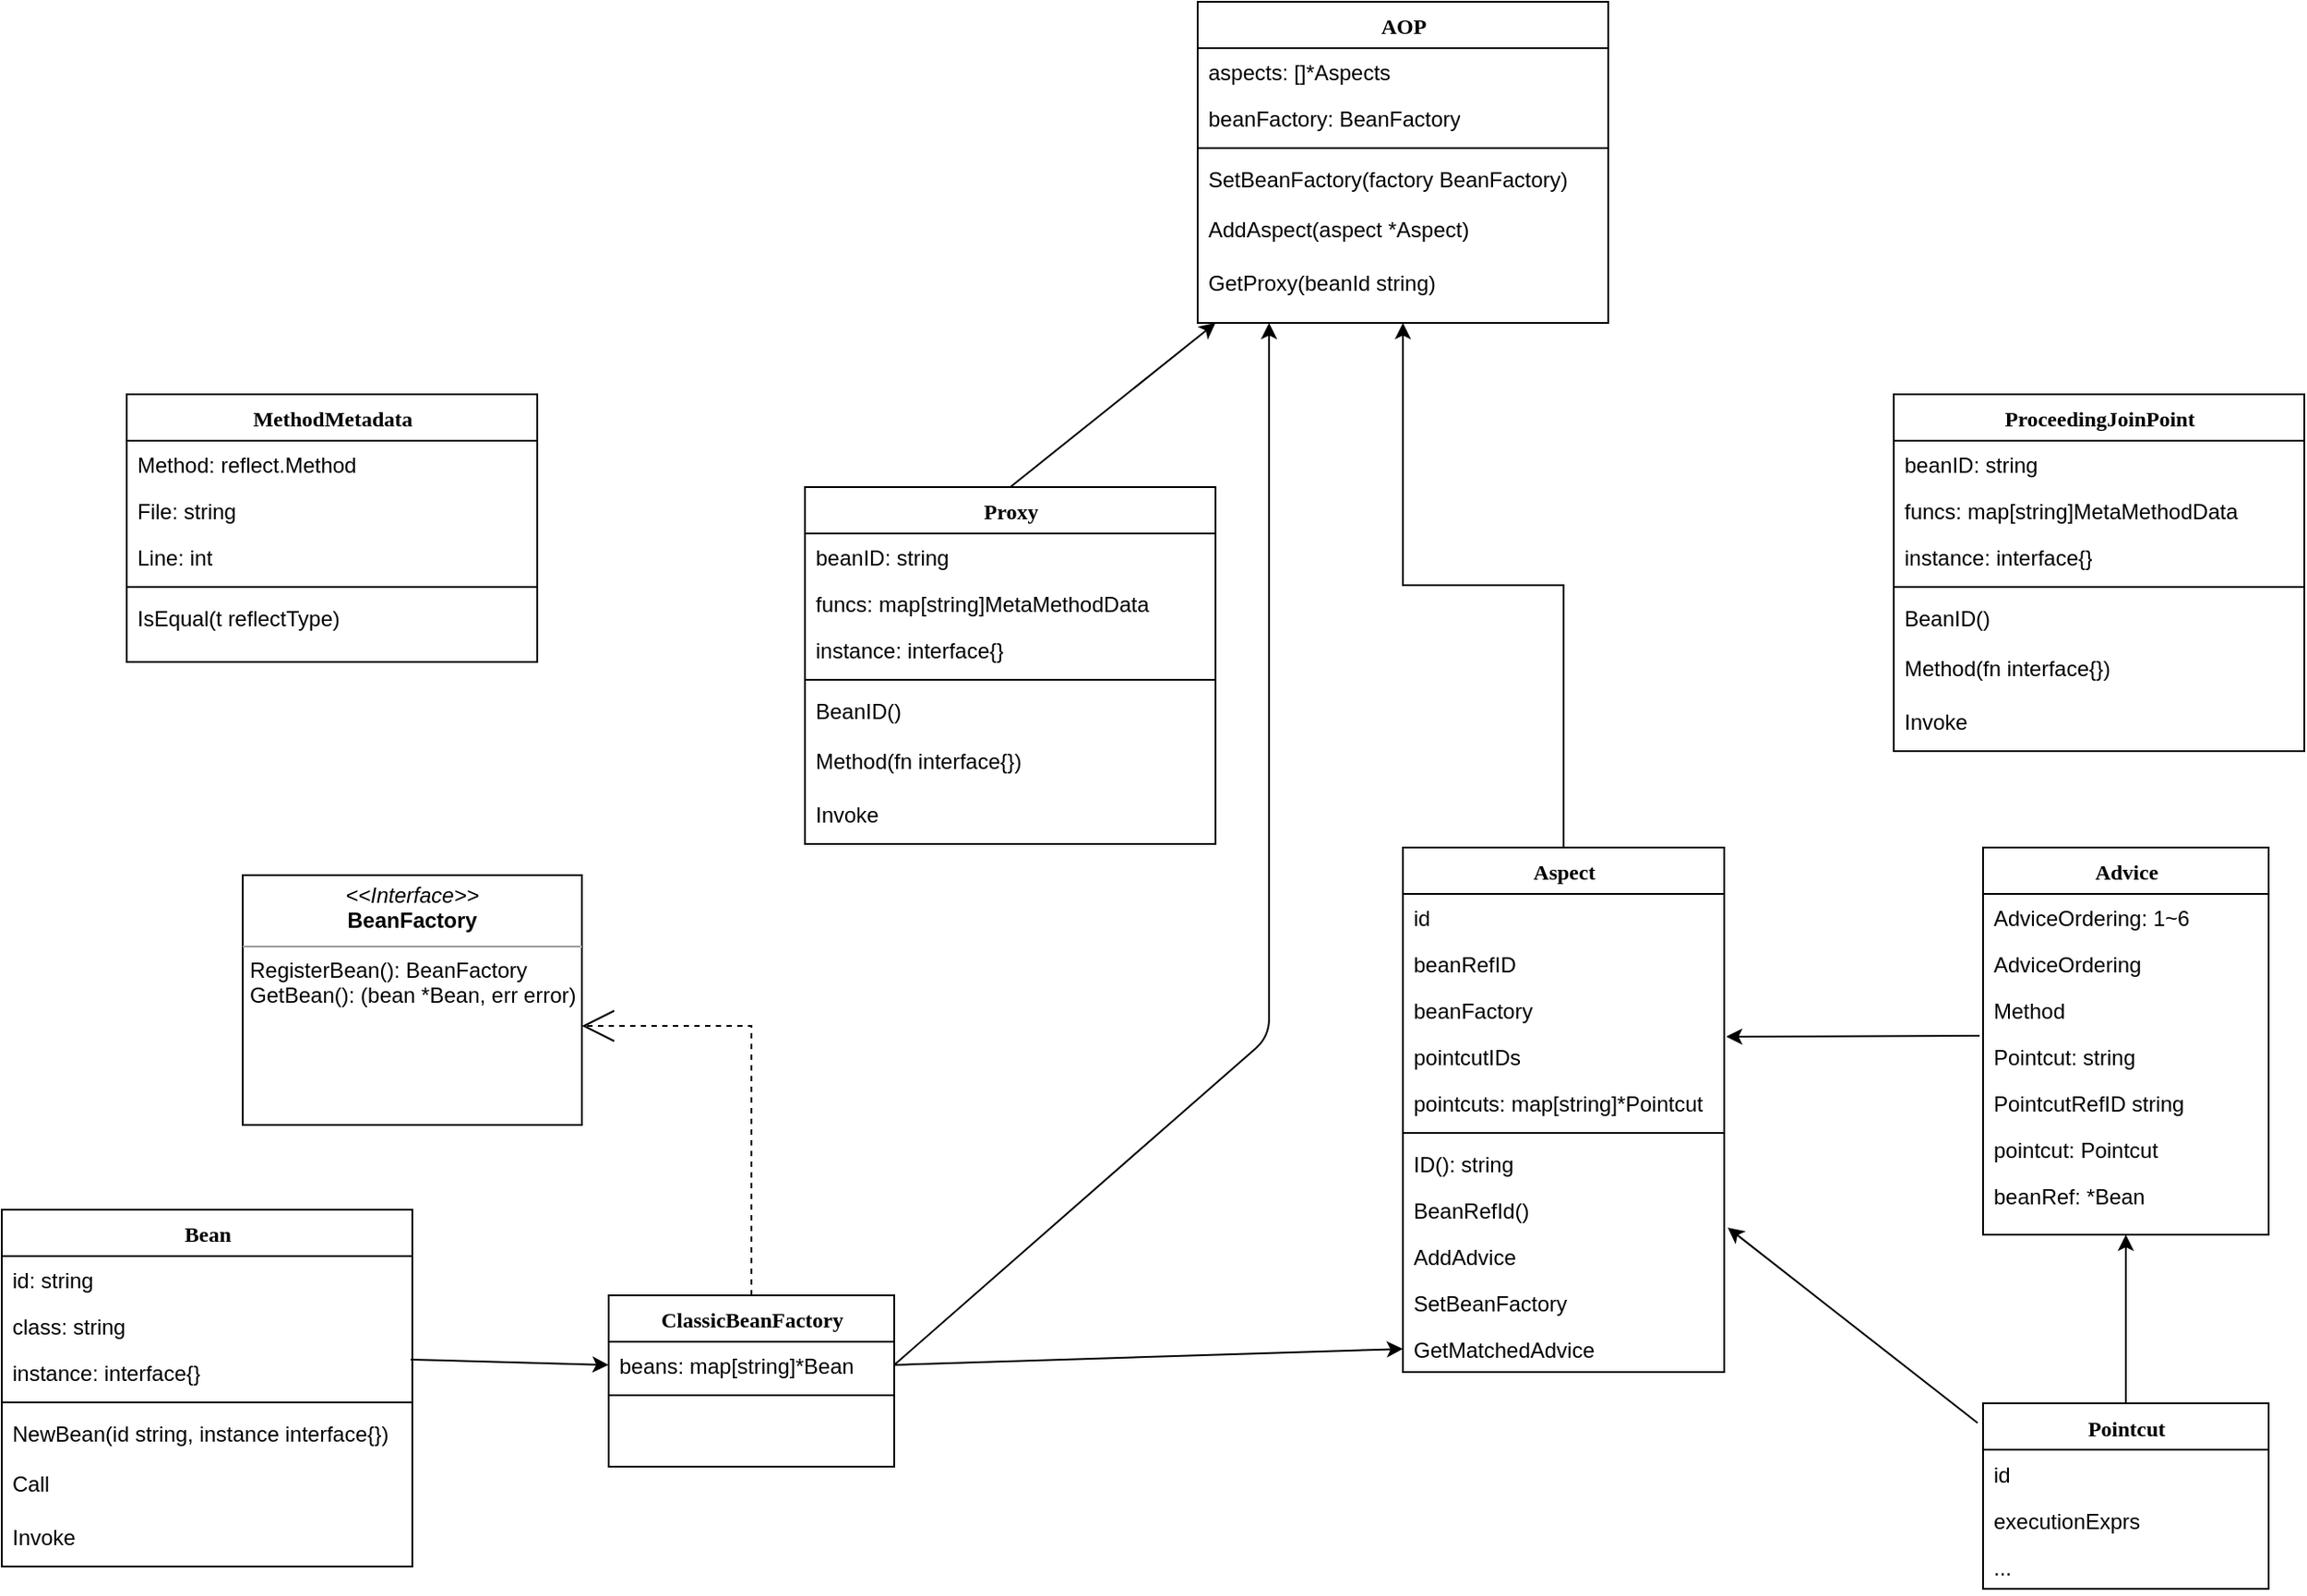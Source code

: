 <mxfile version="11.1.4" type="github"><diagram name="Page-1" id="b520641d-4fe3-3701-9064-5fc419738815"><mxGraphModel dx="1426" dy="922" grid="1" gridSize="10" guides="1" tooltips="1" connect="1" arrows="1" fold="1" page="1" pageScale="1" pageWidth="1100" pageHeight="850" background="#ffffff" math="0" shadow="0"><root><mxCell id="0"/><mxCell id="1" parent="0"/><mxCell id="QZJ3DapVXhpIZBG9q9-W-2" style="edgeStyle=orthogonalEdgeStyle;rounded=0;html=1;dashed=1;labelBackgroundColor=none;startArrow=none;startFill=0;startSize=8;endArrow=open;endFill=0;endSize=16;fontFamily=Verdana;fontSize=12;" parent="1" source="QZJ3DapVXhpIZBG9q9-W-3" target="QZJ3DapVXhpIZBG9q9-W-54" edge="1"><mxGeometry relative="1" as="geometry"><Array as="points"><mxPoint x="240" y="934"/></Array></mxGeometry></mxCell><mxCell id="QZJ3DapVXhpIZBG9q9-W-3" value="ClassicBeanFactory" style="swimlane;html=1;fontStyle=1;align=center;verticalAlign=top;childLayout=stackLayout;horizontal=1;startSize=26;horizontalStack=0;resizeParent=1;resizeLast=0;collapsible=1;marginBottom=0;swimlaneFillColor=#ffffff;rounded=0;shadow=0;comic=0;labelBackgroundColor=none;strokeColor=#000000;strokeWidth=1;fillColor=none;fontFamily=Verdana;fontSize=12;fontColor=#000000;" parent="1" vertex="1"><mxGeometry x="350" y="1085" width="160" height="96" as="geometry"/></mxCell><mxCell id="QZJ3DapVXhpIZBG9q9-W-4" value="beans: map[string]*Bean" style="text;html=1;strokeColor=none;fillColor=none;align=left;verticalAlign=top;spacingLeft=4;spacingRight=4;whiteSpace=wrap;overflow=hidden;rotatable=0;points=[[0,0.5],[1,0.5]];portConstraint=eastwest;" parent="QZJ3DapVXhpIZBG9q9-W-3" vertex="1"><mxGeometry y="26" width="160" height="26" as="geometry"/></mxCell><mxCell id="QZJ3DapVXhpIZBG9q9-W-7" value="" style="line;html=1;strokeWidth=1;fillColor=none;align=left;verticalAlign=middle;spacingTop=-1;spacingLeft=3;spacingRight=3;rotatable=0;labelPosition=right;points=[];portConstraint=eastwest;" parent="QZJ3DapVXhpIZBG9q9-W-3" vertex="1"><mxGeometry y="52" width="160" height="8" as="geometry"/></mxCell><mxCell id="QZJ3DapVXhpIZBG9q9-W-9" value="Bean" style="swimlane;html=1;fontStyle=1;align=center;verticalAlign=top;childLayout=stackLayout;horizontal=1;startSize=26;horizontalStack=0;resizeParent=1;resizeLast=0;collapsible=1;marginBottom=0;swimlaneFillColor=#ffffff;rounded=0;shadow=0;comic=0;labelBackgroundColor=none;strokeColor=#000000;strokeWidth=1;fillColor=none;fontFamily=Verdana;fontSize=12;fontColor=#000000;" parent="1" vertex="1"><mxGeometry x="10" y="1037" width="230" height="200" as="geometry"/></mxCell><mxCell id="QZJ3DapVXhpIZBG9q9-W-10" value="id: string" style="text;html=1;strokeColor=none;fillColor=none;align=left;verticalAlign=top;spacingLeft=4;spacingRight=4;whiteSpace=wrap;overflow=hidden;rotatable=0;points=[[0,0.5],[1,0.5]];portConstraint=eastwest;" parent="QZJ3DapVXhpIZBG9q9-W-9" vertex="1"><mxGeometry y="26" width="230" height="26" as="geometry"/></mxCell><mxCell id="QZJ3DapVXhpIZBG9q9-W-11" value="class: string" style="text;html=1;strokeColor=none;fillColor=none;align=left;verticalAlign=top;spacingLeft=4;spacingRight=4;whiteSpace=wrap;overflow=hidden;rotatable=0;points=[[0,0.5],[1,0.5]];portConstraint=eastwest;" parent="QZJ3DapVXhpIZBG9q9-W-9" vertex="1"><mxGeometry y="52" width="230" height="26" as="geometry"/></mxCell><mxCell id="QZJ3DapVXhpIZBG9q9-W-55" value="instance: interface{}" style="text;html=1;strokeColor=none;fillColor=none;align=left;verticalAlign=top;spacingLeft=4;spacingRight=4;whiteSpace=wrap;overflow=hidden;rotatable=0;points=[[0,0.5],[1,0.5]];portConstraint=eastwest;" parent="QZJ3DapVXhpIZBG9q9-W-9" vertex="1"><mxGeometry y="78" width="230" height="26" as="geometry"/></mxCell><mxCell id="QZJ3DapVXhpIZBG9q9-W-12" value="" style="line;html=1;strokeWidth=1;fillColor=none;align=left;verticalAlign=middle;spacingTop=-1;spacingLeft=3;spacingRight=3;rotatable=0;labelPosition=right;points=[];portConstraint=eastwest;" parent="QZJ3DapVXhpIZBG9q9-W-9" vertex="1"><mxGeometry y="104" width="230" height="8" as="geometry"/></mxCell><mxCell id="QZJ3DapVXhpIZBG9q9-W-62" value="NewBean(id string, instance interface{})" style="text;html=1;strokeColor=none;fillColor=none;align=left;verticalAlign=top;spacingLeft=4;spacingRight=4;whiteSpace=wrap;overflow=hidden;rotatable=0;points=[[0,0.5],[1,0.5]];portConstraint=eastwest;" parent="QZJ3DapVXhpIZBG9q9-W-9" vertex="1"><mxGeometry y="112" width="230" height="28" as="geometry"/></mxCell><mxCell id="QZJ3DapVXhpIZBG9q9-W-63" value="Call" style="text;html=1;strokeColor=none;fillColor=none;align=left;verticalAlign=top;spacingLeft=4;spacingRight=4;whiteSpace=wrap;overflow=hidden;rotatable=0;points=[[0,0.5],[1,0.5]];portConstraint=eastwest;" parent="QZJ3DapVXhpIZBG9q9-W-9" vertex="1"><mxGeometry y="140" width="230" height="30" as="geometry"/></mxCell><mxCell id="QZJ3DapVXhpIZBG9q9-W-60" value="Invoke" style="text;html=1;strokeColor=none;fillColor=none;align=left;verticalAlign=top;spacingLeft=4;spacingRight=4;whiteSpace=wrap;overflow=hidden;rotatable=0;points=[[0,0.5],[1,0.5]];portConstraint=eastwest;" parent="QZJ3DapVXhpIZBG9q9-W-9" vertex="1"><mxGeometry y="170" width="230" height="30" as="geometry"/></mxCell><mxCell id="QZJ3DapVXhpIZBG9q9-W-151" value="" style="edgeStyle=orthogonalEdgeStyle;rounded=0;orthogonalLoop=1;jettySize=auto;html=1;entryX=0.5;entryY=1;entryDx=0;entryDy=0;" parent="1" source="QZJ3DapVXhpIZBG9q9-W-36" target="QZJ3DapVXhpIZBG9q9-W-122" edge="1"><mxGeometry relative="1" as="geometry"><mxPoint x="890" y="670" as="targetPoint"/></mxGeometry></mxCell><mxCell id="QZJ3DapVXhpIZBG9q9-W-36" value="Aspect" style="swimlane;html=1;fontStyle=1;align=center;verticalAlign=top;childLayout=stackLayout;horizontal=1;startSize=26;horizontalStack=0;resizeParent=1;resizeLast=0;collapsible=1;marginBottom=0;swimlaneFillColor=#ffffff;rounded=0;shadow=0;comic=0;labelBackgroundColor=none;strokeColor=#000000;strokeWidth=1;fillColor=none;fontFamily=Verdana;fontSize=12;fontColor=#000000;" parent="1" vertex="1"><mxGeometry x="795" y="834" width="180" height="294" as="geometry"/></mxCell><mxCell id="QZJ3DapVXhpIZBG9q9-W-37" value="id" style="text;html=1;strokeColor=none;fillColor=none;align=left;verticalAlign=top;spacingLeft=4;spacingRight=4;whiteSpace=wrap;overflow=hidden;rotatable=0;points=[[0,0.5],[1,0.5]];portConstraint=eastwest;" parent="QZJ3DapVXhpIZBG9q9-W-36" vertex="1"><mxGeometry y="26" width="180" height="26" as="geometry"/></mxCell><mxCell id="QZJ3DapVXhpIZBG9q9-W-69" value="beanRefID" style="text;html=1;strokeColor=none;fillColor=none;align=left;verticalAlign=top;spacingLeft=4;spacingRight=4;whiteSpace=wrap;overflow=hidden;rotatable=0;points=[[0,0.5],[1,0.5]];portConstraint=eastwest;" parent="QZJ3DapVXhpIZBG9q9-W-36" vertex="1"><mxGeometry y="52" width="180" height="26" as="geometry"/></mxCell><mxCell id="QZJ3DapVXhpIZBG9q9-W-70" value="beanFactory" style="text;html=1;strokeColor=none;fillColor=none;align=left;verticalAlign=top;spacingLeft=4;spacingRight=4;whiteSpace=wrap;overflow=hidden;rotatable=0;points=[[0,0.5],[1,0.5]];portConstraint=eastwest;" parent="QZJ3DapVXhpIZBG9q9-W-36" vertex="1"><mxGeometry y="78" width="180" height="26" as="geometry"/></mxCell><mxCell id="QZJ3DapVXhpIZBG9q9-W-71" value="pointcutIDs" style="text;html=1;strokeColor=none;fillColor=none;align=left;verticalAlign=top;spacingLeft=4;spacingRight=4;whiteSpace=wrap;overflow=hidden;rotatable=0;points=[[0,0.5],[1,0.5]];portConstraint=eastwest;" parent="QZJ3DapVXhpIZBG9q9-W-36" vertex="1"><mxGeometry y="104" width="180" height="26" as="geometry"/></mxCell><mxCell id="QZJ3DapVXhpIZBG9q9-W-38" value="pointcuts: map[string]*Pointcut" style="text;html=1;strokeColor=none;fillColor=none;align=left;verticalAlign=top;spacingLeft=4;spacingRight=4;whiteSpace=wrap;overflow=hidden;rotatable=0;points=[[0,0.5],[1,0.5]];portConstraint=eastwest;" parent="QZJ3DapVXhpIZBG9q9-W-36" vertex="1"><mxGeometry y="130" width="180" height="26" as="geometry"/></mxCell><mxCell id="QZJ3DapVXhpIZBG9q9-W-39" value="" style="line;html=1;strokeWidth=1;fillColor=none;align=left;verticalAlign=middle;spacingTop=-1;spacingLeft=3;spacingRight=3;rotatable=0;labelPosition=right;points=[];portConstraint=eastwest;" parent="QZJ3DapVXhpIZBG9q9-W-36" vertex="1"><mxGeometry y="156" width="180" height="8" as="geometry"/></mxCell><mxCell id="QZJ3DapVXhpIZBG9q9-W-40" value="ID(): string" style="text;html=1;strokeColor=none;fillColor=none;align=left;verticalAlign=top;spacingLeft=4;spacingRight=4;whiteSpace=wrap;overflow=hidden;rotatable=0;points=[[0,0.5],[1,0.5]];portConstraint=eastwest;" parent="QZJ3DapVXhpIZBG9q9-W-36" vertex="1"><mxGeometry y="164" width="180" height="26" as="geometry"/></mxCell><mxCell id="QZJ3DapVXhpIZBG9q9-W-72" value="BeanRefId()&lt;br&gt;" style="text;html=1;strokeColor=none;fillColor=none;align=left;verticalAlign=top;spacingLeft=4;spacingRight=4;whiteSpace=wrap;overflow=hidden;rotatable=0;points=[[0,0.5],[1,0.5]];portConstraint=eastwest;" parent="QZJ3DapVXhpIZBG9q9-W-36" vertex="1"><mxGeometry y="190" width="180" height="26" as="geometry"/></mxCell><mxCell id="QZJ3DapVXhpIZBG9q9-W-73" value="AddAdvice" style="text;html=1;strokeColor=none;fillColor=none;align=left;verticalAlign=top;spacingLeft=4;spacingRight=4;whiteSpace=wrap;overflow=hidden;rotatable=0;points=[[0,0.5],[1,0.5]];portConstraint=eastwest;" parent="QZJ3DapVXhpIZBG9q9-W-36" vertex="1"><mxGeometry y="216" width="180" height="26" as="geometry"/></mxCell><mxCell id="QZJ3DapVXhpIZBG9q9-W-74" value="SetBeanFactory" style="text;html=1;strokeColor=none;fillColor=none;align=left;verticalAlign=top;spacingLeft=4;spacingRight=4;whiteSpace=wrap;overflow=hidden;rotatable=0;points=[[0,0.5],[1,0.5]];portConstraint=eastwest;" parent="QZJ3DapVXhpIZBG9q9-W-36" vertex="1"><mxGeometry y="242" width="180" height="26" as="geometry"/></mxCell><mxCell id="QZJ3DapVXhpIZBG9q9-W-41" value="GetMatchedAdvice" style="text;html=1;strokeColor=none;fillColor=none;align=left;verticalAlign=top;spacingLeft=4;spacingRight=4;whiteSpace=wrap;overflow=hidden;rotatable=0;points=[[0,0.5],[1,0.5]];portConstraint=eastwest;" parent="QZJ3DapVXhpIZBG9q9-W-36" vertex="1"><mxGeometry y="268" width="180" height="26" as="geometry"/></mxCell><mxCell id="QZJ3DapVXhpIZBG9q9-W-42" value="Advice" style="swimlane;html=1;fontStyle=1;align=center;verticalAlign=top;childLayout=stackLayout;horizontal=1;startSize=26;horizontalStack=0;resizeParent=1;resizeLast=0;collapsible=1;marginBottom=0;swimlaneFillColor=#ffffff;rounded=0;shadow=0;comic=0;labelBackgroundColor=none;strokeColor=#000000;strokeWidth=1;fillColor=none;fontFamily=Verdana;fontSize=12;fontColor=#000000;" parent="1" vertex="1"><mxGeometry x="1120" y="834" width="160" height="217" as="geometry"/></mxCell><mxCell id="QZJ3DapVXhpIZBG9q9-W-43" value="AdviceOrdering: 1~6" style="text;html=1;strokeColor=none;fillColor=none;align=left;verticalAlign=top;spacingLeft=4;spacingRight=4;whiteSpace=wrap;overflow=hidden;rotatable=0;points=[[0,0.5],[1,0.5]];portConstraint=eastwest;" parent="QZJ3DapVXhpIZBG9q9-W-42" vertex="1"><mxGeometry y="26" width="160" height="26" as="geometry"/></mxCell><mxCell id="QZJ3DapVXhpIZBG9q9-W-44" value="AdviceOrdering" style="text;html=1;strokeColor=none;fillColor=none;align=left;verticalAlign=top;spacingLeft=4;spacingRight=4;whiteSpace=wrap;overflow=hidden;rotatable=0;points=[[0,0.5],[1,0.5]];portConstraint=eastwest;" parent="QZJ3DapVXhpIZBG9q9-W-42" vertex="1"><mxGeometry y="52" width="160" height="26" as="geometry"/></mxCell><mxCell id="QZJ3DapVXhpIZBG9q9-W-78" value="Method" style="text;html=1;strokeColor=none;fillColor=none;align=left;verticalAlign=top;spacingLeft=4;spacingRight=4;whiteSpace=wrap;overflow=hidden;rotatable=0;points=[[0,0.5],[1,0.5]];portConstraint=eastwest;" parent="QZJ3DapVXhpIZBG9q9-W-42" vertex="1"><mxGeometry y="78" width="160" height="26" as="geometry"/></mxCell><mxCell id="QZJ3DapVXhpIZBG9q9-W-79" value="Pointcut: string" style="text;html=1;strokeColor=none;fillColor=none;align=left;verticalAlign=top;spacingLeft=4;spacingRight=4;whiteSpace=wrap;overflow=hidden;rotatable=0;points=[[0,0.5],[1,0.5]];portConstraint=eastwest;" parent="QZJ3DapVXhpIZBG9q9-W-42" vertex="1"><mxGeometry y="104" width="160" height="26" as="geometry"/></mxCell><mxCell id="QZJ3DapVXhpIZBG9q9-W-80" value="PointcutRefID string" style="text;html=1;strokeColor=none;fillColor=none;align=left;verticalAlign=top;spacingLeft=4;spacingRight=4;whiteSpace=wrap;overflow=hidden;rotatable=0;points=[[0,0.5],[1,0.5]];portConstraint=eastwest;" parent="QZJ3DapVXhpIZBG9q9-W-42" vertex="1"><mxGeometry y="130" width="160" height="26" as="geometry"/></mxCell><mxCell id="QZJ3DapVXhpIZBG9q9-W-83" value="pointcut: Pointcut" style="text;html=1;strokeColor=none;fillColor=none;align=left;verticalAlign=top;spacingLeft=4;spacingRight=4;whiteSpace=wrap;overflow=hidden;rotatable=0;points=[[0,0.5],[1,0.5]];portConstraint=eastwest;" parent="QZJ3DapVXhpIZBG9q9-W-42" vertex="1"><mxGeometry y="156" width="160" height="26" as="geometry"/></mxCell><mxCell id="QZJ3DapVXhpIZBG9q9-W-81" value="beanRef: *Bean" style="text;html=1;strokeColor=none;fillColor=none;align=left;verticalAlign=top;spacingLeft=4;spacingRight=4;whiteSpace=wrap;overflow=hidden;rotatable=0;points=[[0,0.5],[1,0.5]];portConstraint=eastwest;" parent="QZJ3DapVXhpIZBG9q9-W-42" vertex="1"><mxGeometry y="182" width="160" height="26" as="geometry"/></mxCell><mxCell id="QZJ3DapVXhpIZBG9q9-W-54" value="&lt;p style=&quot;margin: 0px ; margin-top: 4px ; text-align: center&quot;&gt;&lt;i&gt;&amp;lt;&amp;lt;Interface&amp;gt;&amp;gt;&lt;/i&gt;&lt;br&gt;&lt;b&gt;BeanFactory&lt;/b&gt;&lt;/p&gt;&lt;hr size=&quot;1&quot;&gt;&lt;p style=&quot;margin: 0px ; margin-left: 4px&quot;&gt;RegisterBean(): BeanFactory&lt;br&gt;GetBean(): (bean *Bean, err error)&lt;/p&gt;" style="verticalAlign=top;align=left;overflow=fill;fontSize=12;fontFamily=Helvetica;html=1;rounded=0;shadow=0;comic=0;labelBackgroundColor=none;strokeColor=#000000;strokeWidth=1;fillColor=#ffffff;" parent="1" vertex="1"><mxGeometry x="145" y="849.5" width="190" height="140" as="geometry"/></mxCell><mxCell id="QZJ3DapVXhpIZBG9q9-W-68" value="" style="endArrow=classic;html=1;entryX=0;entryY=0.5;entryDx=0;entryDy=0;exitX=0.996;exitY=0.231;exitDx=0;exitDy=0;exitPerimeter=0;" parent="1" source="QZJ3DapVXhpIZBG9q9-W-55" target="QZJ3DapVXhpIZBG9q9-W-4" edge="1"><mxGeometry width="50" height="50" relative="1" as="geometry"><mxPoint x="160" y="1390" as="sourcePoint"/><mxPoint x="210" y="1340" as="targetPoint"/></mxGeometry></mxCell><mxCell id="QZJ3DapVXhpIZBG9q9-W-93" value="Pointcut" style="swimlane;html=1;fontStyle=1;align=center;verticalAlign=top;childLayout=stackLayout;horizontal=1;startSize=26;horizontalStack=0;resizeParent=1;resizeLast=0;collapsible=1;marginBottom=0;swimlaneFillColor=#ffffff;rounded=0;shadow=0;comic=0;labelBackgroundColor=none;strokeColor=#000000;strokeWidth=1;fillColor=none;fontFamily=Verdana;fontSize=12;fontColor=#000000;" parent="1" vertex="1"><mxGeometry x="1120" y="1145.5" width="160" height="104" as="geometry"/></mxCell><mxCell id="QZJ3DapVXhpIZBG9q9-W-94" value="id" style="text;html=1;strokeColor=none;fillColor=none;align=left;verticalAlign=top;spacingLeft=4;spacingRight=4;whiteSpace=wrap;overflow=hidden;rotatable=0;points=[[0,0.5],[1,0.5]];portConstraint=eastwest;" parent="QZJ3DapVXhpIZBG9q9-W-93" vertex="1"><mxGeometry y="26" width="160" height="26" as="geometry"/></mxCell><mxCell id="QZJ3DapVXhpIZBG9q9-W-101" value="executionExprs&lt;br&gt;..." style="text;html=1;strokeColor=none;fillColor=none;align=left;verticalAlign=top;spacingLeft=4;spacingRight=4;whiteSpace=wrap;overflow=hidden;rotatable=0;points=[[0,0.5],[1,0.5]];portConstraint=eastwest;" parent="QZJ3DapVXhpIZBG9q9-W-93" vertex="1"><mxGeometry y="52" width="160" height="26" as="geometry"/></mxCell><mxCell id="QZJ3DapVXhpIZBG9q9-W-102" value="..." style="text;html=1;strokeColor=none;fillColor=none;align=left;verticalAlign=top;spacingLeft=4;spacingRight=4;whiteSpace=wrap;overflow=hidden;rotatable=0;points=[[0,0.5],[1,0.5]];portConstraint=eastwest;" parent="QZJ3DapVXhpIZBG9q9-W-93" vertex="1"><mxGeometry y="78" width="160" height="26" as="geometry"/></mxCell><mxCell id="QZJ3DapVXhpIZBG9q9-W-103" value="" style="endArrow=classic;html=1;entryX=1.006;entryY=0.077;entryDx=0;entryDy=0;exitX=-0.012;exitY=0.058;exitDx=0;exitDy=0;exitPerimeter=0;entryPerimeter=0;" parent="1" source="QZJ3DapVXhpIZBG9q9-W-79" target="QZJ3DapVXhpIZBG9q9-W-71" edge="1"><mxGeometry width="50" height="50" relative="1" as="geometry"><mxPoint x="1120" y="1033.5" as="sourcePoint"/><mxPoint x="1040" y="1033.5" as="targetPoint"/></mxGeometry></mxCell><mxCell id="QZJ3DapVXhpIZBG9q9-W-104" value="" style="endArrow=classic;html=1;entryX=1.011;entryY=0.885;entryDx=0;entryDy=0;exitX=-0.019;exitY=0.106;exitDx=0;exitDy=0;exitPerimeter=0;entryPerimeter=0;" parent="1" source="QZJ3DapVXhpIZBG9q9-W-93" target="QZJ3DapVXhpIZBG9q9-W-72" edge="1"><mxGeometry width="50" height="50" relative="1" as="geometry"><mxPoint x="1138.08" y="1040.008" as="sourcePoint"/><mxPoint x="1008.92" y="1046.058" as="targetPoint"/></mxGeometry></mxCell><mxCell id="QZJ3DapVXhpIZBG9q9-W-105" value="" style="endArrow=classic;html=1;entryX=0.5;entryY=1;entryDx=0;entryDy=0;exitX=0.5;exitY=0;exitDx=0;exitDy=0;" parent="1" source="QZJ3DapVXhpIZBG9q9-W-93" target="QZJ3DapVXhpIZBG9q9-W-42" edge="1"><mxGeometry width="50" height="50" relative="1" as="geometry"><mxPoint x="1138.08" y="959.508" as="sourcePoint"/><mxPoint x="1008.92" y="965.558" as="targetPoint"/></mxGeometry></mxCell><mxCell id="QZJ3DapVXhpIZBG9q9-W-106" value="Proxy" style="swimlane;html=1;fontStyle=1;align=center;verticalAlign=top;childLayout=stackLayout;horizontal=1;startSize=26;horizontalStack=0;resizeParent=1;resizeLast=0;collapsible=1;marginBottom=0;swimlaneFillColor=#ffffff;rounded=0;shadow=0;comic=0;labelBackgroundColor=none;strokeColor=#000000;strokeWidth=1;fillColor=none;fontFamily=Verdana;fontSize=12;fontColor=#000000;" parent="1" vertex="1"><mxGeometry x="460" y="632" width="230" height="200" as="geometry"/></mxCell><mxCell id="QZJ3DapVXhpIZBG9q9-W-107" value="beanID: string" style="text;html=1;strokeColor=none;fillColor=none;align=left;verticalAlign=top;spacingLeft=4;spacingRight=4;whiteSpace=wrap;overflow=hidden;rotatable=0;points=[[0,0.5],[1,0.5]];portConstraint=eastwest;" parent="QZJ3DapVXhpIZBG9q9-W-106" vertex="1"><mxGeometry y="26" width="230" height="26" as="geometry"/></mxCell><mxCell id="QZJ3DapVXhpIZBG9q9-W-108" value="funcs: map[string]MetaMethodData" style="text;html=1;strokeColor=none;fillColor=none;align=left;verticalAlign=top;spacingLeft=4;spacingRight=4;whiteSpace=wrap;overflow=hidden;rotatable=0;points=[[0,0.5],[1,0.5]];portConstraint=eastwest;" parent="QZJ3DapVXhpIZBG9q9-W-106" vertex="1"><mxGeometry y="52" width="230" height="26" as="geometry"/></mxCell><mxCell id="QZJ3DapVXhpIZBG9q9-W-109" value="instance: interface{}" style="text;html=1;strokeColor=none;fillColor=none;align=left;verticalAlign=top;spacingLeft=4;spacingRight=4;whiteSpace=wrap;overflow=hidden;rotatable=0;points=[[0,0.5],[1,0.5]];portConstraint=eastwest;" parent="QZJ3DapVXhpIZBG9q9-W-106" vertex="1"><mxGeometry y="78" width="230" height="26" as="geometry"/></mxCell><mxCell id="QZJ3DapVXhpIZBG9q9-W-110" value="" style="line;html=1;strokeWidth=1;fillColor=none;align=left;verticalAlign=middle;spacingTop=-1;spacingLeft=3;spacingRight=3;rotatable=0;labelPosition=right;points=[];portConstraint=eastwest;" parent="QZJ3DapVXhpIZBG9q9-W-106" vertex="1"><mxGeometry y="104" width="230" height="8" as="geometry"/></mxCell><mxCell id="QZJ3DapVXhpIZBG9q9-W-111" value="BeanID()" style="text;html=1;strokeColor=none;fillColor=none;align=left;verticalAlign=top;spacingLeft=4;spacingRight=4;whiteSpace=wrap;overflow=hidden;rotatable=0;points=[[0,0.5],[1,0.5]];portConstraint=eastwest;" parent="QZJ3DapVXhpIZBG9q9-W-106" vertex="1"><mxGeometry y="112" width="230" height="28" as="geometry"/></mxCell><mxCell id="QZJ3DapVXhpIZBG9q9-W-112" value="Method(fn interface{})" style="text;html=1;strokeColor=none;fillColor=none;align=left;verticalAlign=top;spacingLeft=4;spacingRight=4;whiteSpace=wrap;overflow=hidden;rotatable=0;points=[[0,0.5],[1,0.5]];portConstraint=eastwest;" parent="QZJ3DapVXhpIZBG9q9-W-106" vertex="1"><mxGeometry y="140" width="230" height="30" as="geometry"/></mxCell><mxCell id="QZJ3DapVXhpIZBG9q9-W-113" value="Invoke" style="text;html=1;strokeColor=none;fillColor=none;align=left;verticalAlign=top;spacingLeft=4;spacingRight=4;whiteSpace=wrap;overflow=hidden;rotatable=0;points=[[0,0.5],[1,0.5]];portConstraint=eastwest;" parent="QZJ3DapVXhpIZBG9q9-W-106" vertex="1"><mxGeometry y="170" width="230" height="30" as="geometry"/></mxCell><mxCell id="QZJ3DapVXhpIZBG9q9-W-114" value="ProceedingJoinPoint" style="swimlane;html=1;fontStyle=1;align=center;verticalAlign=top;childLayout=stackLayout;horizontal=1;startSize=26;horizontalStack=0;resizeParent=1;resizeLast=0;collapsible=1;marginBottom=0;swimlaneFillColor=#ffffff;rounded=0;shadow=0;comic=0;labelBackgroundColor=none;strokeColor=#000000;strokeWidth=1;fillColor=none;fontFamily=Verdana;fontSize=12;fontColor=#000000;" parent="1" vertex="1"><mxGeometry x="1070" y="580" width="230" height="200" as="geometry"/></mxCell><mxCell id="QZJ3DapVXhpIZBG9q9-W-115" value="beanID: string" style="text;html=1;strokeColor=none;fillColor=none;align=left;verticalAlign=top;spacingLeft=4;spacingRight=4;whiteSpace=wrap;overflow=hidden;rotatable=0;points=[[0,0.5],[1,0.5]];portConstraint=eastwest;" parent="QZJ3DapVXhpIZBG9q9-W-114" vertex="1"><mxGeometry y="26" width="230" height="26" as="geometry"/></mxCell><mxCell id="QZJ3DapVXhpIZBG9q9-W-116" value="funcs: map[string]MetaMethodData" style="text;html=1;strokeColor=none;fillColor=none;align=left;verticalAlign=top;spacingLeft=4;spacingRight=4;whiteSpace=wrap;overflow=hidden;rotatable=0;points=[[0,0.5],[1,0.5]];portConstraint=eastwest;" parent="QZJ3DapVXhpIZBG9q9-W-114" vertex="1"><mxGeometry y="52" width="230" height="26" as="geometry"/></mxCell><mxCell id="QZJ3DapVXhpIZBG9q9-W-117" value="instance: interface{}" style="text;html=1;strokeColor=none;fillColor=none;align=left;verticalAlign=top;spacingLeft=4;spacingRight=4;whiteSpace=wrap;overflow=hidden;rotatable=0;points=[[0,0.5],[1,0.5]];portConstraint=eastwest;" parent="QZJ3DapVXhpIZBG9q9-W-114" vertex="1"><mxGeometry y="78" width="230" height="26" as="geometry"/></mxCell><mxCell id="QZJ3DapVXhpIZBG9q9-W-118" value="" style="line;html=1;strokeWidth=1;fillColor=none;align=left;verticalAlign=middle;spacingTop=-1;spacingLeft=3;spacingRight=3;rotatable=0;labelPosition=right;points=[];portConstraint=eastwest;" parent="QZJ3DapVXhpIZBG9q9-W-114" vertex="1"><mxGeometry y="104" width="230" height="8" as="geometry"/></mxCell><mxCell id="QZJ3DapVXhpIZBG9q9-W-119" value="BeanID()" style="text;html=1;strokeColor=none;fillColor=none;align=left;verticalAlign=top;spacingLeft=4;spacingRight=4;whiteSpace=wrap;overflow=hidden;rotatable=0;points=[[0,0.5],[1,0.5]];portConstraint=eastwest;" parent="QZJ3DapVXhpIZBG9q9-W-114" vertex="1"><mxGeometry y="112" width="230" height="28" as="geometry"/></mxCell><mxCell id="QZJ3DapVXhpIZBG9q9-W-120" value="Method(fn interface{})" style="text;html=1;strokeColor=none;fillColor=none;align=left;verticalAlign=top;spacingLeft=4;spacingRight=4;whiteSpace=wrap;overflow=hidden;rotatable=0;points=[[0,0.5],[1,0.5]];portConstraint=eastwest;" parent="QZJ3DapVXhpIZBG9q9-W-114" vertex="1"><mxGeometry y="140" width="230" height="30" as="geometry"/></mxCell><mxCell id="QZJ3DapVXhpIZBG9q9-W-121" value="Invoke" style="text;html=1;strokeColor=none;fillColor=none;align=left;verticalAlign=top;spacingLeft=4;spacingRight=4;whiteSpace=wrap;overflow=hidden;rotatable=0;points=[[0,0.5],[1,0.5]];portConstraint=eastwest;" parent="QZJ3DapVXhpIZBG9q9-W-114" vertex="1"><mxGeometry y="170" width="230" height="30" as="geometry"/></mxCell><mxCell id="QZJ3DapVXhpIZBG9q9-W-122" value="AOP" style="swimlane;html=1;fontStyle=1;align=center;verticalAlign=top;childLayout=stackLayout;horizontal=1;startSize=26;horizontalStack=0;resizeParent=1;resizeLast=0;collapsible=1;marginBottom=0;swimlaneFillColor=#ffffff;rounded=0;shadow=0;comic=0;labelBackgroundColor=none;strokeColor=#000000;strokeWidth=1;fillColor=none;fontFamily=Verdana;fontSize=12;fontColor=#000000;" parent="1" vertex="1"><mxGeometry x="680" y="360" width="230" height="180" as="geometry"/></mxCell><mxCell id="QZJ3DapVXhpIZBG9q9-W-123" value="aspects: []*Aspects" style="text;html=1;strokeColor=none;fillColor=none;align=left;verticalAlign=top;spacingLeft=4;spacingRight=4;whiteSpace=wrap;overflow=hidden;rotatable=0;points=[[0,0.5],[1,0.5]];portConstraint=eastwest;" parent="QZJ3DapVXhpIZBG9q9-W-122" vertex="1"><mxGeometry y="26" width="230" height="26" as="geometry"/></mxCell><mxCell id="QZJ3DapVXhpIZBG9q9-W-124" value="beanFactory: BeanFactory" style="text;html=1;strokeColor=none;fillColor=none;align=left;verticalAlign=top;spacingLeft=4;spacingRight=4;whiteSpace=wrap;overflow=hidden;rotatable=0;points=[[0,0.5],[1,0.5]];portConstraint=eastwest;" parent="QZJ3DapVXhpIZBG9q9-W-122" vertex="1"><mxGeometry y="52" width="230" height="26" as="geometry"/></mxCell><mxCell id="QZJ3DapVXhpIZBG9q9-W-126" value="" style="line;html=1;strokeWidth=1;fillColor=none;align=left;verticalAlign=middle;spacingTop=-1;spacingLeft=3;spacingRight=3;rotatable=0;labelPosition=right;points=[];portConstraint=eastwest;" parent="QZJ3DapVXhpIZBG9q9-W-122" vertex="1"><mxGeometry y="78" width="230" height="8" as="geometry"/></mxCell><mxCell id="QZJ3DapVXhpIZBG9q9-W-127" value="SetBeanFactory(factory BeanFactory)" style="text;html=1;strokeColor=none;fillColor=none;align=left;verticalAlign=top;spacingLeft=4;spacingRight=4;whiteSpace=wrap;overflow=hidden;rotatable=0;points=[[0,0.5],[1,0.5]];portConstraint=eastwest;" parent="QZJ3DapVXhpIZBG9q9-W-122" vertex="1"><mxGeometry y="86" width="230" height="28" as="geometry"/></mxCell><mxCell id="QZJ3DapVXhpIZBG9q9-W-128" value="AddAspect(aspect *Aspect)" style="text;html=1;strokeColor=none;fillColor=none;align=left;verticalAlign=top;spacingLeft=4;spacingRight=4;whiteSpace=wrap;overflow=hidden;rotatable=0;points=[[0,0.5],[1,0.5]];portConstraint=eastwest;" parent="QZJ3DapVXhpIZBG9q9-W-122" vertex="1"><mxGeometry y="114" width="230" height="30" as="geometry"/></mxCell><mxCell id="QZJ3DapVXhpIZBG9q9-W-129" value="GetProxy(beanId string)" style="text;html=1;strokeColor=none;fillColor=none;align=left;verticalAlign=top;spacingLeft=4;spacingRight=4;whiteSpace=wrap;overflow=hidden;rotatable=0;points=[[0,0.5],[1,0.5]];portConstraint=eastwest;" parent="QZJ3DapVXhpIZBG9q9-W-122" vertex="1"><mxGeometry y="144" width="230" height="30" as="geometry"/></mxCell><mxCell id="QZJ3DapVXhpIZBG9q9-W-130" value="" style="endArrow=classic;html=1;exitX=0.5;exitY=0;exitDx=0;exitDy=0;" parent="1" source="QZJ3DapVXhpIZBG9q9-W-106" edge="1"><mxGeometry width="50" height="50" relative="1" as="geometry"><mxPoint x="839.08" y="720.008" as="sourcePoint"/><mxPoint x="690" y="540" as="targetPoint"/></mxGeometry></mxCell><mxCell id="QZJ3DapVXhpIZBG9q9-W-131" value="MethodMetadata" style="swimlane;html=1;fontStyle=1;align=center;verticalAlign=top;childLayout=stackLayout;horizontal=1;startSize=26;horizontalStack=0;resizeParent=1;resizeLast=0;collapsible=1;marginBottom=0;swimlaneFillColor=#ffffff;rounded=0;shadow=0;comic=0;labelBackgroundColor=none;strokeColor=#000000;strokeWidth=1;fillColor=none;fontFamily=Verdana;fontSize=12;fontColor=#000000;" parent="1" vertex="1"><mxGeometry x="80" y="580" width="230" height="150" as="geometry"/></mxCell><mxCell id="QZJ3DapVXhpIZBG9q9-W-132" value="Method: reflect.Method" style="text;html=1;strokeColor=none;fillColor=none;align=left;verticalAlign=top;spacingLeft=4;spacingRight=4;whiteSpace=wrap;overflow=hidden;rotatable=0;points=[[0,0.5],[1,0.5]];portConstraint=eastwest;" parent="QZJ3DapVXhpIZBG9q9-W-131" vertex="1"><mxGeometry y="26" width="230" height="26" as="geometry"/></mxCell><mxCell id="QZJ3DapVXhpIZBG9q9-W-133" value="File: string" style="text;html=1;strokeColor=none;fillColor=none;align=left;verticalAlign=top;spacingLeft=4;spacingRight=4;whiteSpace=wrap;overflow=hidden;rotatable=0;points=[[0,0.5],[1,0.5]];portConstraint=eastwest;" parent="QZJ3DapVXhpIZBG9q9-W-131" vertex="1"><mxGeometry y="52" width="230" height="26" as="geometry"/></mxCell><mxCell id="QZJ3DapVXhpIZBG9q9-W-134" value="Line: int" style="text;html=1;strokeColor=none;fillColor=none;align=left;verticalAlign=top;spacingLeft=4;spacingRight=4;whiteSpace=wrap;overflow=hidden;rotatable=0;points=[[0,0.5],[1,0.5]];portConstraint=eastwest;" parent="QZJ3DapVXhpIZBG9q9-W-131" vertex="1"><mxGeometry y="78" width="230" height="26" as="geometry"/></mxCell><mxCell id="QZJ3DapVXhpIZBG9q9-W-135" value="" style="line;html=1;strokeWidth=1;fillColor=none;align=left;verticalAlign=middle;spacingTop=-1;spacingLeft=3;spacingRight=3;rotatable=0;labelPosition=right;points=[];portConstraint=eastwest;" parent="QZJ3DapVXhpIZBG9q9-W-131" vertex="1"><mxGeometry y="104" width="230" height="8" as="geometry"/></mxCell><mxCell id="QZJ3DapVXhpIZBG9q9-W-136" value="IsEqual(t reflectType)" style="text;html=1;strokeColor=none;fillColor=none;align=left;verticalAlign=top;spacingLeft=4;spacingRight=4;whiteSpace=wrap;overflow=hidden;rotatable=0;points=[[0,0.5],[1,0.5]];portConstraint=eastwest;" parent="QZJ3DapVXhpIZBG9q9-W-131" vertex="1"><mxGeometry y="112" width="230" height="28" as="geometry"/></mxCell><mxCell id="aa4ZEi6mJjbfnasp55LS-1" value="" style="endArrow=classic;html=1;exitX=1;exitY=0.5;exitDx=0;exitDy=0;entryX=0;entryY=0.5;entryDx=0;entryDy=0;" edge="1" parent="1" source="QZJ3DapVXhpIZBG9q9-W-4" target="QZJ3DapVXhpIZBG9q9-W-41"><mxGeometry width="50" height="50" relative="1" as="geometry"><mxPoint x="575" y="1016" as="sourcePoint"/><mxPoint x="690" y="924" as="targetPoint"/></mxGeometry></mxCell><mxCell id="aa4ZEi6mJjbfnasp55LS-2" value="" style="endArrow=classic;html=1;exitX=1;exitY=0.5;exitDx=0;exitDy=0;" edge="1" parent="1" source="QZJ3DapVXhpIZBG9q9-W-4"><mxGeometry width="50" height="50" relative="1" as="geometry"><mxPoint x="530" y="945" as="sourcePoint"/><mxPoint x="720" y="540" as="targetPoint"/><Array as="points"><mxPoint x="720" y="940"/></Array></mxGeometry></mxCell></root></mxGraphModel></diagram></mxfile>